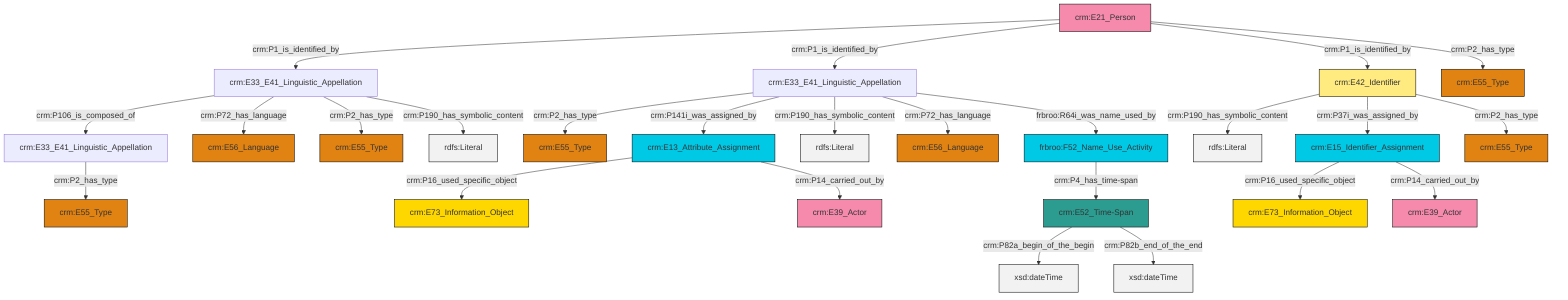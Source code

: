 graph TD
classDef Literal fill:#f2f2f2,stroke:#000000;
classDef CRM_Entity fill:#FFFFFF,stroke:#000000;
classDef Temporal_Entity fill:#00C9E6, stroke:#000000;
classDef Type fill:#E18312, stroke:#000000;
classDef Time-Span fill:#2C9C91, stroke:#000000;
classDef Appellation fill:#FFEB7F, stroke:#000000;
classDef Place fill:#008836, stroke:#000000;
classDef Persistent_Item fill:#B266B2, stroke:#000000;
classDef Conceptual_Object fill:#FFD700, stroke:#000000;
classDef Physical_Thing fill:#D2B48C, stroke:#000000;
classDef Actor fill:#f58aad, stroke:#000000;
classDef PC_Classes fill:#4ce600, stroke:#000000;
classDef Multi fill:#cccccc,stroke:#000000;

0["crm:E15_Identifier_Assignment"]:::Temporal_Entity -->|crm:P16_used_specific_object| 1["crm:E73_Information_Object"]:::Conceptual_Object
8["frbroo:F52_Name_Use_Activity"]:::Temporal_Entity -->|crm:P4_has_time-span| 9["crm:E52_Time-Span"]:::Time-Span
10["crm:E33_E41_Linguistic_Appellation"]:::Default -->|crm:P106_is_composed_of| 4["crm:E33_E41_Linguistic_Appellation"]:::Default
17["crm:E21_Person"]:::Actor -->|crm:P1_is_identified_by| 10["crm:E33_E41_Linguistic_Appellation"]:::Default
0["crm:E15_Identifier_Assignment"]:::Temporal_Entity -->|crm:P14_carried_out_by| 11["crm:E39_Actor"]:::Actor
20["crm:E13_Attribute_Assignment"]:::Temporal_Entity -->|crm:P16_used_specific_object| 15["crm:E73_Information_Object"]:::Conceptual_Object
10["crm:E33_E41_Linguistic_Appellation"]:::Default -->|crm:P72_has_language| 21["crm:E56_Language"]:::Type
24["crm:E33_E41_Linguistic_Appellation"]:::Default -->|crm:P2_has_type| 22["crm:E55_Type"]:::Type
28["crm:E42_Identifier"]:::Appellation -->|crm:P190_has_symbolic_content| 29[rdfs:Literal]:::Literal
24["crm:E33_E41_Linguistic_Appellation"]:::Default -->|crm:P141i_was_assigned_by| 20["crm:E13_Attribute_Assignment"]:::Temporal_Entity
17["crm:E21_Person"]:::Actor -->|crm:P1_is_identified_by| 24["crm:E33_E41_Linguistic_Appellation"]:::Default
24["crm:E33_E41_Linguistic_Appellation"]:::Default -->|crm:P190_has_symbolic_content| 33[rdfs:Literal]:::Literal
28["crm:E42_Identifier"]:::Appellation -->|crm:P37i_was_assigned_by| 0["crm:E15_Identifier_Assignment"]:::Temporal_Entity
9["crm:E52_Time-Span"]:::Time-Span -->|crm:P82a_begin_of_the_begin| 37[xsd:dateTime]:::Literal
28["crm:E42_Identifier"]:::Appellation -->|crm:P2_has_type| 26["crm:E55_Type"]:::Type
24["crm:E33_E41_Linguistic_Appellation"]:::Default -->|crm:P72_has_language| 2["crm:E56_Language"]:::Type
20["crm:E13_Attribute_Assignment"]:::Temporal_Entity -->|crm:P14_carried_out_by| 6["crm:E39_Actor"]:::Actor
10["crm:E33_E41_Linguistic_Appellation"]:::Default -->|crm:P2_has_type| 31["crm:E55_Type"]:::Type
24["crm:E33_E41_Linguistic_Appellation"]:::Default -->|frbroo:R64i_was_name_used_by| 8["frbroo:F52_Name_Use_Activity"]:::Temporal_Entity
17["crm:E21_Person"]:::Actor -->|crm:P1_is_identified_by| 28["crm:E42_Identifier"]:::Appellation
9["crm:E52_Time-Span"]:::Time-Span -->|crm:P82b_end_of_the_end| 43[xsd:dateTime]:::Literal
10["crm:E33_E41_Linguistic_Appellation"]:::Default -->|crm:P190_has_symbolic_content| 44[rdfs:Literal]:::Literal
4["crm:E33_E41_Linguistic_Appellation"]:::Default -->|crm:P2_has_type| 13["crm:E55_Type"]:::Type
17["crm:E21_Person"]:::Actor -->|crm:P2_has_type| 18["crm:E55_Type"]:::Type